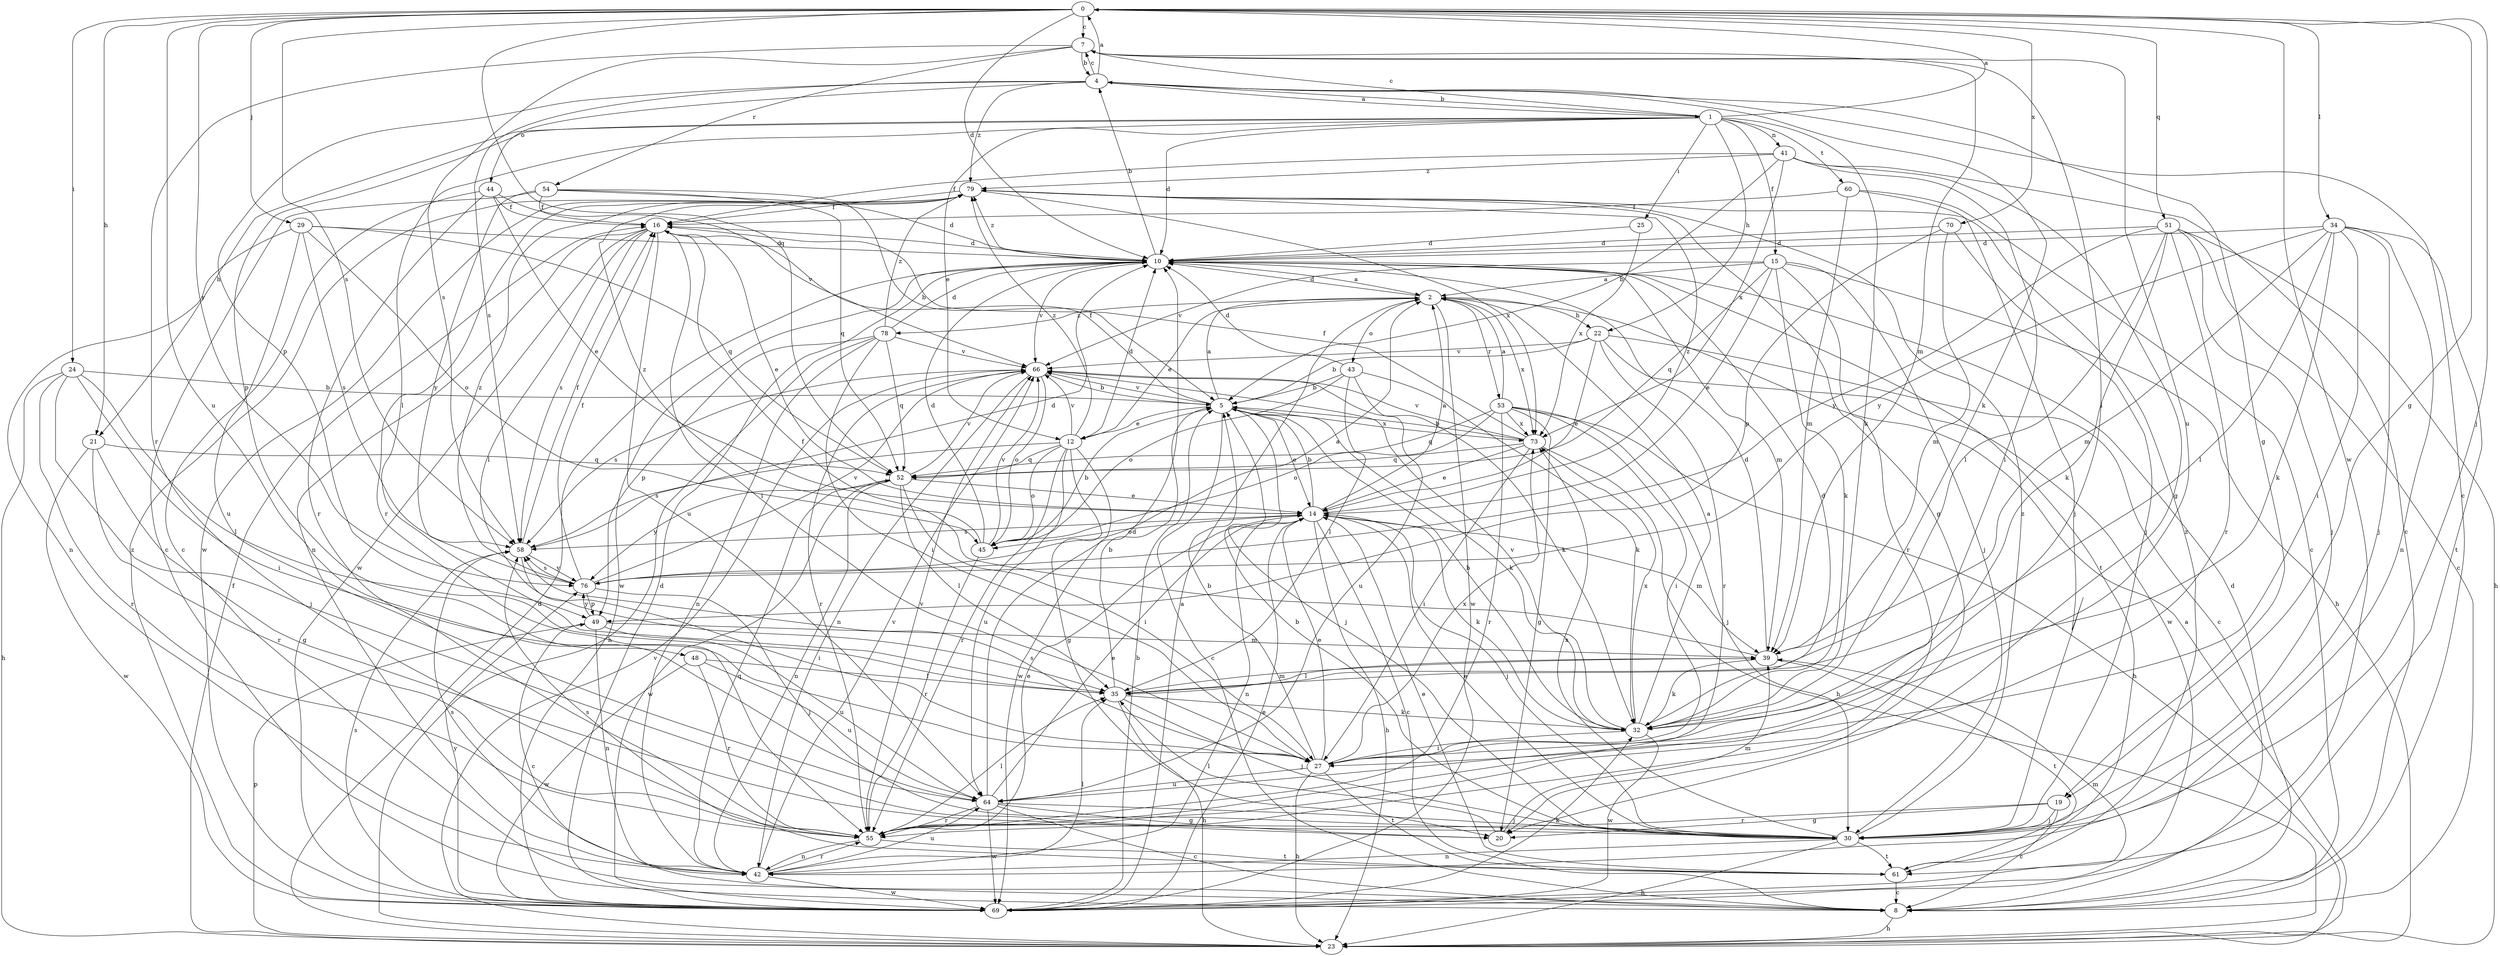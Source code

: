strict digraph  {
0;
1;
2;
4;
5;
7;
8;
10;
12;
14;
15;
16;
19;
20;
21;
22;
23;
24;
25;
27;
29;
30;
32;
34;
35;
39;
41;
42;
43;
44;
45;
48;
49;
51;
52;
53;
54;
55;
58;
60;
61;
64;
66;
69;
70;
73;
76;
78;
79;
0 -> 7  [label=c];
0 -> 10  [label=d];
0 -> 19  [label=g];
0 -> 21  [label=h];
0 -> 24  [label=i];
0 -> 29  [label=j];
0 -> 30  [label=j];
0 -> 34  [label=l];
0 -> 51  [label=q];
0 -> 52  [label=q];
0 -> 58  [label=s];
0 -> 64  [label=u];
0 -> 69  [label=w];
0 -> 70  [label=x];
0 -> 76  [label=y];
1 -> 0  [label=a];
1 -> 4  [label=b];
1 -> 7  [label=c];
1 -> 10  [label=d];
1 -> 12  [label=e];
1 -> 15  [label=f];
1 -> 21  [label=h];
1 -> 22  [label=h];
1 -> 25  [label=i];
1 -> 32  [label=k];
1 -> 35  [label=l];
1 -> 41  [label=n];
1 -> 48  [label=p];
1 -> 60  [label=t];
2 -> 10  [label=d];
2 -> 12  [label=e];
2 -> 22  [label=h];
2 -> 43  [label=o];
2 -> 53  [label=r];
2 -> 69  [label=w];
2 -> 73  [label=x];
2 -> 78  [label=z];
4 -> 0  [label=a];
4 -> 1  [label=a];
4 -> 7  [label=c];
4 -> 8  [label=c];
4 -> 19  [label=g];
4 -> 32  [label=k];
4 -> 44  [label=o];
4 -> 49  [label=p];
4 -> 58  [label=s];
4 -> 79  [label=z];
5 -> 2  [label=a];
5 -> 8  [label=c];
5 -> 12  [label=e];
5 -> 14  [label=e];
5 -> 16  [label=f];
5 -> 30  [label=j];
5 -> 32  [label=k];
5 -> 66  [label=v];
5 -> 73  [label=x];
7 -> 4  [label=b];
7 -> 27  [label=i];
7 -> 39  [label=m];
7 -> 54  [label=r];
7 -> 55  [label=r];
7 -> 58  [label=s];
7 -> 64  [label=u];
8 -> 10  [label=d];
8 -> 23  [label=h];
10 -> 2  [label=a];
10 -> 4  [label=b];
10 -> 39  [label=m];
10 -> 61  [label=t];
10 -> 66  [label=v];
10 -> 69  [label=w];
10 -> 79  [label=z];
12 -> 10  [label=d];
12 -> 20  [label=g];
12 -> 45  [label=o];
12 -> 52  [label=q];
12 -> 55  [label=r];
12 -> 58  [label=s];
12 -> 64  [label=u];
12 -> 66  [label=v];
12 -> 69  [label=w];
12 -> 79  [label=z];
14 -> 2  [label=a];
14 -> 5  [label=b];
14 -> 8  [label=c];
14 -> 23  [label=h];
14 -> 30  [label=j];
14 -> 32  [label=k];
14 -> 39  [label=m];
14 -> 42  [label=n];
14 -> 45  [label=o];
14 -> 58  [label=s];
14 -> 79  [label=z];
15 -> 2  [label=a];
15 -> 14  [label=e];
15 -> 23  [label=h];
15 -> 30  [label=j];
15 -> 32  [label=k];
15 -> 52  [label=q];
15 -> 55  [label=r];
15 -> 66  [label=v];
16 -> 10  [label=d];
16 -> 14  [label=e];
16 -> 27  [label=i];
16 -> 35  [label=l];
16 -> 42  [label=n];
16 -> 58  [label=s];
16 -> 64  [label=u];
16 -> 69  [label=w];
19 -> 8  [label=c];
19 -> 20  [label=g];
19 -> 30  [label=j];
19 -> 55  [label=r];
20 -> 35  [label=l];
20 -> 39  [label=m];
21 -> 20  [label=g];
21 -> 52  [label=q];
21 -> 55  [label=r];
21 -> 69  [label=w];
22 -> 5  [label=b];
22 -> 8  [label=c];
22 -> 14  [label=e];
22 -> 55  [label=r];
22 -> 66  [label=v];
22 -> 69  [label=w];
23 -> 2  [label=a];
23 -> 10  [label=d];
23 -> 16  [label=f];
23 -> 49  [label=p];
23 -> 66  [label=v];
24 -> 5  [label=b];
24 -> 23  [label=h];
24 -> 27  [label=i];
24 -> 30  [label=j];
24 -> 35  [label=l];
24 -> 55  [label=r];
25 -> 10  [label=d];
25 -> 73  [label=x];
27 -> 5  [label=b];
27 -> 14  [label=e];
27 -> 23  [label=h];
27 -> 58  [label=s];
27 -> 61  [label=t];
27 -> 64  [label=u];
27 -> 73  [label=x];
29 -> 10  [label=d];
29 -> 42  [label=n];
29 -> 45  [label=o];
29 -> 52  [label=q];
29 -> 58  [label=s];
29 -> 64  [label=u];
30 -> 5  [label=b];
30 -> 14  [label=e];
30 -> 23  [label=h];
30 -> 42  [label=n];
30 -> 61  [label=t];
30 -> 73  [label=x];
30 -> 79  [label=z];
32 -> 2  [label=a];
32 -> 5  [label=b];
32 -> 10  [label=d];
32 -> 27  [label=i];
32 -> 66  [label=v];
32 -> 69  [label=w];
32 -> 73  [label=x];
34 -> 10  [label=d];
34 -> 27  [label=i];
34 -> 30  [label=j];
34 -> 32  [label=k];
34 -> 35  [label=l];
34 -> 39  [label=m];
34 -> 42  [label=n];
34 -> 61  [label=t];
34 -> 76  [label=y];
35 -> 5  [label=b];
35 -> 23  [label=h];
35 -> 30  [label=j];
35 -> 32  [label=k];
35 -> 39  [label=m];
39 -> 10  [label=d];
39 -> 16  [label=f];
39 -> 32  [label=k];
39 -> 35  [label=l];
39 -> 61  [label=t];
41 -> 5  [label=b];
41 -> 8  [label=c];
41 -> 16  [label=f];
41 -> 20  [label=g];
41 -> 27  [label=i];
41 -> 73  [label=x];
41 -> 79  [label=z];
42 -> 35  [label=l];
42 -> 52  [label=q];
42 -> 55  [label=r];
42 -> 58  [label=s];
42 -> 64  [label=u];
42 -> 66  [label=v];
42 -> 69  [label=w];
43 -> 5  [label=b];
43 -> 10  [label=d];
43 -> 32  [label=k];
43 -> 35  [label=l];
43 -> 45  [label=o];
43 -> 64  [label=u];
44 -> 8  [label=c];
44 -> 14  [label=e];
44 -> 16  [label=f];
44 -> 55  [label=r];
44 -> 66  [label=v];
45 -> 5  [label=b];
45 -> 10  [label=d];
45 -> 55  [label=r];
45 -> 66  [label=v];
45 -> 79  [label=z];
48 -> 35  [label=l];
48 -> 55  [label=r];
48 -> 64  [label=u];
48 -> 69  [label=w];
49 -> 8  [label=c];
49 -> 39  [label=m];
49 -> 42  [label=n];
49 -> 64  [label=u];
49 -> 76  [label=y];
51 -> 8  [label=c];
51 -> 10  [label=d];
51 -> 23  [label=h];
51 -> 30  [label=j];
51 -> 32  [label=k];
51 -> 35  [label=l];
51 -> 55  [label=r];
51 -> 76  [label=y];
52 -> 14  [label=e];
52 -> 27  [label=i];
52 -> 35  [label=l];
52 -> 42  [label=n];
52 -> 66  [label=v];
52 -> 69  [label=w];
52 -> 76  [label=y];
53 -> 2  [label=a];
53 -> 20  [label=g];
53 -> 23  [label=h];
53 -> 27  [label=i];
53 -> 30  [label=j];
53 -> 45  [label=o];
53 -> 52  [label=q];
53 -> 55  [label=r];
53 -> 73  [label=x];
54 -> 5  [label=b];
54 -> 8  [label=c];
54 -> 10  [label=d];
54 -> 16  [label=f];
54 -> 52  [label=q];
54 -> 76  [label=y];
55 -> 14  [label=e];
55 -> 35  [label=l];
55 -> 42  [label=n];
55 -> 61  [label=t];
55 -> 66  [label=v];
58 -> 10  [label=d];
58 -> 16  [label=f];
58 -> 27  [label=i];
58 -> 76  [label=y];
60 -> 8  [label=c];
60 -> 16  [label=f];
60 -> 30  [label=j];
60 -> 39  [label=m];
61 -> 8  [label=c];
61 -> 14  [label=e];
61 -> 58  [label=s];
61 -> 79  [label=z];
64 -> 8  [label=c];
64 -> 10  [label=d];
64 -> 14  [label=e];
64 -> 20  [label=g];
64 -> 30  [label=j];
64 -> 55  [label=r];
64 -> 69  [label=w];
66 -> 5  [label=b];
66 -> 32  [label=k];
66 -> 42  [label=n];
66 -> 45  [label=o];
66 -> 55  [label=r];
66 -> 58  [label=s];
69 -> 2  [label=a];
69 -> 5  [label=b];
69 -> 10  [label=d];
69 -> 14  [label=e];
69 -> 32  [label=k];
69 -> 39  [label=m];
69 -> 58  [label=s];
69 -> 76  [label=y];
69 -> 79  [label=z];
70 -> 10  [label=d];
70 -> 30  [label=j];
70 -> 39  [label=m];
70 -> 49  [label=p];
73 -> 5  [label=b];
73 -> 14  [label=e];
73 -> 16  [label=f];
73 -> 23  [label=h];
73 -> 27  [label=i];
73 -> 52  [label=q];
73 -> 66  [label=v];
76 -> 2  [label=a];
76 -> 16  [label=f];
76 -> 30  [label=j];
76 -> 49  [label=p];
76 -> 58  [label=s];
76 -> 66  [label=v];
76 -> 79  [label=z];
78 -> 10  [label=d];
78 -> 23  [label=h];
78 -> 27  [label=i];
78 -> 42  [label=n];
78 -> 49  [label=p];
78 -> 52  [label=q];
78 -> 66  [label=v];
78 -> 79  [label=z];
79 -> 16  [label=f];
79 -> 20  [label=g];
79 -> 55  [label=r];
79 -> 69  [label=w];
79 -> 73  [label=x];
}
